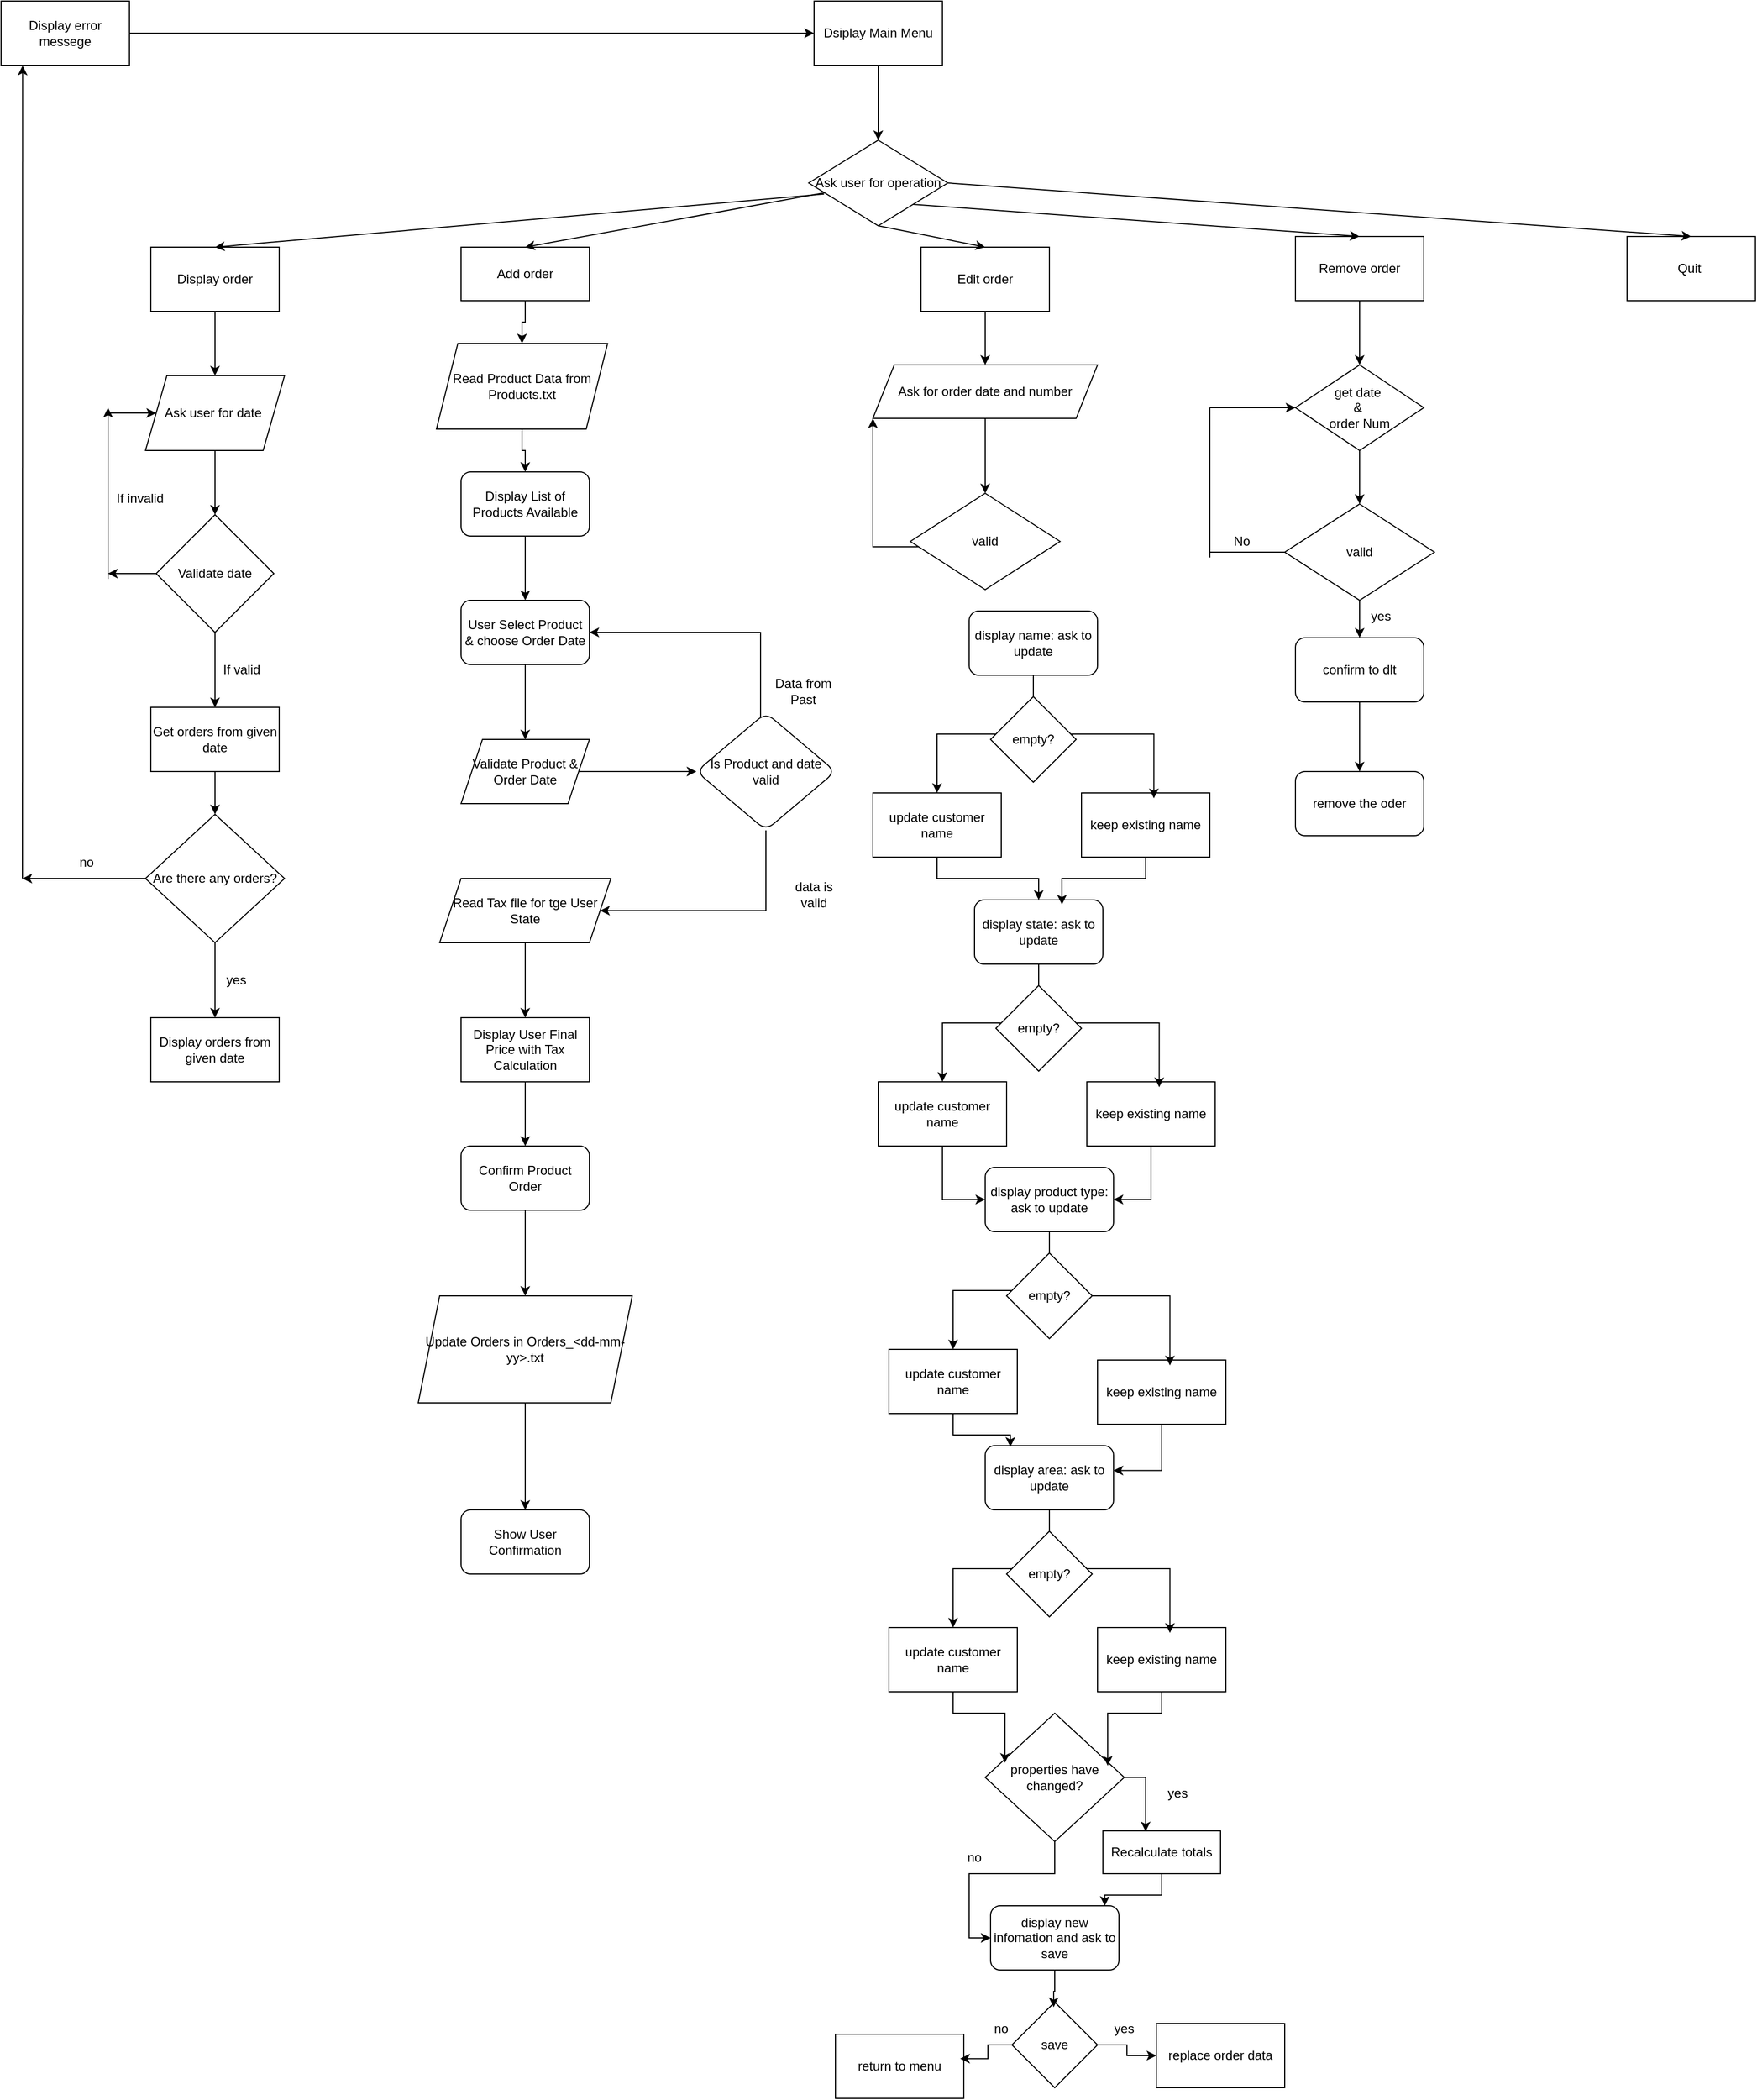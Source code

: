 <mxfile version="28.2.8">
  <diagram id="C5RBs43oDa-KdzZeNtuy" name="Page-1">
    <mxGraphModel dx="1869" dy="572" grid="1" gridSize="10" guides="1" tooltips="1" connect="1" arrows="1" fold="1" page="1" pageScale="1" pageWidth="827" pageHeight="1169" math="0" shadow="0">
      <root>
        <mxCell id="WIyWlLk6GJQsqaUBKTNV-0" />
        <mxCell id="WIyWlLk6GJQsqaUBKTNV-1" parent="WIyWlLk6GJQsqaUBKTNV-0" />
        <mxCell id="CYZuDN-kLoIxF7Ar0B1F-1" value="Display order" style="rounded=0;whiteSpace=wrap;html=1;" parent="WIyWlLk6GJQsqaUBKTNV-1" vertex="1">
          <mxGeometry x="-680" y="270" width="120" height="60" as="geometry" />
        </mxCell>
        <mxCell id="I2zsLf9uVO9FWtNclEBN-5" value="" style="edgeStyle=orthogonalEdgeStyle;rounded=0;orthogonalLoop=1;jettySize=auto;html=1;" parent="WIyWlLk6GJQsqaUBKTNV-1" source="CYZuDN-kLoIxF7Ar0B1F-3" target="I2zsLf9uVO9FWtNclEBN-4" edge="1">
          <mxGeometry relative="1" as="geometry" />
        </mxCell>
        <mxCell id="CYZuDN-kLoIxF7Ar0B1F-3" value="Add order" style="rounded=0;whiteSpace=wrap;html=1;" parent="WIyWlLk6GJQsqaUBKTNV-1" vertex="1">
          <mxGeometry x="-390" y="270" width="120" height="50" as="geometry" />
        </mxCell>
        <mxCell id="iSP8wMhFKayLy5F43xN8-8" style="edgeStyle=orthogonalEdgeStyle;rounded=0;orthogonalLoop=1;jettySize=auto;html=1;" parent="WIyWlLk6GJQsqaUBKTNV-1" source="CYZuDN-kLoIxF7Ar0B1F-4" target="iSP8wMhFKayLy5F43xN8-0" edge="1">
          <mxGeometry relative="1" as="geometry" />
        </mxCell>
        <mxCell id="CYZuDN-kLoIxF7Ar0B1F-4" value="Edit order" style="rounded=0;whiteSpace=wrap;html=1;" parent="WIyWlLk6GJQsqaUBKTNV-1" vertex="1">
          <mxGeometry x="40" y="270" width="120" height="60" as="geometry" />
        </mxCell>
        <mxCell id="CYZuDN-kLoIxF7Ar0B1F-5" value="Remove order" style="rounded=0;whiteSpace=wrap;html=1;" parent="WIyWlLk6GJQsqaUBKTNV-1" vertex="1">
          <mxGeometry x="390" y="260" width="120" height="60" as="geometry" />
        </mxCell>
        <mxCell id="CYZuDN-kLoIxF7Ar0B1F-6" value="Quit&amp;nbsp;" style="rounded=0;whiteSpace=wrap;html=1;" parent="WIyWlLk6GJQsqaUBKTNV-1" vertex="1">
          <mxGeometry x="700" y="260" width="120" height="60" as="geometry" />
        </mxCell>
        <mxCell id="CYZuDN-kLoIxF7Ar0B1F-9" value="Dsiplay Main Menu" style="rounded=0;whiteSpace=wrap;html=1;" parent="WIyWlLk6GJQsqaUBKTNV-1" vertex="1">
          <mxGeometry x="-60" y="40" width="120" height="60" as="geometry" />
        </mxCell>
        <mxCell id="CYZuDN-kLoIxF7Ar0B1F-11" value="" style="endArrow=classic;html=1;rounded=0;exitX=0.5;exitY=1;exitDx=0;exitDy=0;entryX=0.5;entryY=0;entryDx=0;entryDy=0;" parent="WIyWlLk6GJQsqaUBKTNV-1" source="CYZuDN-kLoIxF7Ar0B1F-9" target="CYZuDN-kLoIxF7Ar0B1F-2" edge="1">
          <mxGeometry width="50" height="50" relative="1" as="geometry">
            <mxPoint x="380" y="210" as="sourcePoint" />
            <mxPoint x="530" y="140" as="targetPoint" />
          </mxGeometry>
        </mxCell>
        <mxCell id="CYZuDN-kLoIxF7Ar0B1F-12" value="" style="endArrow=classic;html=1;rounded=0;entryX=0.5;entryY=0;entryDx=0;entryDy=0;exitX=0.11;exitY=0.629;exitDx=0;exitDy=0;exitPerimeter=0;" parent="WIyWlLk6GJQsqaUBKTNV-1" source="CYZuDN-kLoIxF7Ar0B1F-2" target="CYZuDN-kLoIxF7Ar0B1F-1" edge="1">
          <mxGeometry width="50" height="50" relative="1" as="geometry">
            <mxPoint x="330" y="180" as="sourcePoint" />
            <mxPoint x="430" y="160" as="targetPoint" />
          </mxGeometry>
        </mxCell>
        <mxCell id="CYZuDN-kLoIxF7Ar0B1F-13" value="" style="endArrow=classic;html=1;rounded=0;entryX=0.5;entryY=0;entryDx=0;entryDy=0;" parent="WIyWlLk6GJQsqaUBKTNV-1" source="CYZuDN-kLoIxF7Ar0B1F-2" target="CYZuDN-kLoIxF7Ar0B1F-3" edge="1">
          <mxGeometry width="50" height="50" relative="1" as="geometry">
            <mxPoint x="280" y="240" as="sourcePoint" />
            <mxPoint x="430" y="160" as="targetPoint" />
          </mxGeometry>
        </mxCell>
        <mxCell id="CYZuDN-kLoIxF7Ar0B1F-14" value="" style="endArrow=classic;html=1;rounded=0;entryX=0.5;entryY=0;entryDx=0;entryDy=0;exitX=0.5;exitY=1;exitDx=0;exitDy=0;" parent="WIyWlLk6GJQsqaUBKTNV-1" source="CYZuDN-kLoIxF7Ar0B1F-2" target="CYZuDN-kLoIxF7Ar0B1F-4" edge="1">
          <mxGeometry width="50" height="50" relative="1" as="geometry">
            <mxPoint x="380" y="210" as="sourcePoint" />
            <mxPoint x="430" y="160" as="targetPoint" />
          </mxGeometry>
        </mxCell>
        <mxCell id="CYZuDN-kLoIxF7Ar0B1F-15" value="" style="endArrow=classic;html=1;rounded=0;entryX=0.5;entryY=0;entryDx=0;entryDy=0;exitX=1;exitY=1;exitDx=0;exitDy=0;" parent="WIyWlLk6GJQsqaUBKTNV-1" source="CYZuDN-kLoIxF7Ar0B1F-2" target="CYZuDN-kLoIxF7Ar0B1F-5" edge="1">
          <mxGeometry width="50" height="50" relative="1" as="geometry">
            <mxPoint x="390" y="200" as="sourcePoint" />
            <mxPoint x="430" y="160" as="targetPoint" />
          </mxGeometry>
        </mxCell>
        <mxCell id="CYZuDN-kLoIxF7Ar0B1F-16" value="" style="endArrow=classic;html=1;rounded=0;entryX=0.5;entryY=0;entryDx=0;entryDy=0;exitX=1;exitY=0.5;exitDx=0;exitDy=0;" parent="WIyWlLk6GJQsqaUBKTNV-1" source="CYZuDN-kLoIxF7Ar0B1F-2" target="CYZuDN-kLoIxF7Ar0B1F-6" edge="1">
          <mxGeometry width="50" height="50" relative="1" as="geometry">
            <mxPoint x="380" y="210" as="sourcePoint" />
            <mxPoint x="430" y="160" as="targetPoint" />
          </mxGeometry>
        </mxCell>
        <mxCell id="CYZuDN-kLoIxF7Ar0B1F-17" value="Ask user for date&amp;nbsp;" style="shape=parallelogram;perimeter=parallelogramPerimeter;whiteSpace=wrap;html=1;fixedSize=1;" parent="WIyWlLk6GJQsqaUBKTNV-1" vertex="1">
          <mxGeometry x="-685" y="390" width="130" height="70" as="geometry" />
        </mxCell>
        <mxCell id="CYZuDN-kLoIxF7Ar0B1F-19" value="Validate date" style="rhombus;whiteSpace=wrap;html=1;" parent="WIyWlLk6GJQsqaUBKTNV-1" vertex="1">
          <mxGeometry x="-675" y="520" width="110" height="110" as="geometry" />
        </mxCell>
        <mxCell id="CYZuDN-kLoIxF7Ar0B1F-20" value="" style="endArrow=classic;html=1;rounded=0;exitX=0.5;exitY=1;exitDx=0;exitDy=0;entryX=0.5;entryY=0;entryDx=0;entryDy=0;" parent="WIyWlLk6GJQsqaUBKTNV-1" source="CYZuDN-kLoIxF7Ar0B1F-1" target="CYZuDN-kLoIxF7Ar0B1F-17" edge="1">
          <mxGeometry width="50" height="50" relative="1" as="geometry">
            <mxPoint x="370" y="410" as="sourcePoint" />
            <mxPoint x="420" y="360" as="targetPoint" />
          </mxGeometry>
        </mxCell>
        <mxCell id="CYZuDN-kLoIxF7Ar0B1F-21" value="" style="endArrow=classic;html=1;rounded=0;exitX=0.5;exitY=1;exitDx=0;exitDy=0;entryX=0.5;entryY=0;entryDx=0;entryDy=0;" parent="WIyWlLk6GJQsqaUBKTNV-1" source="CYZuDN-kLoIxF7Ar0B1F-17" target="CYZuDN-kLoIxF7Ar0B1F-19" edge="1">
          <mxGeometry width="50" height="50" relative="1" as="geometry">
            <mxPoint x="370" y="410" as="sourcePoint" />
            <mxPoint x="420" y="360" as="targetPoint" />
          </mxGeometry>
        </mxCell>
        <mxCell id="CYZuDN-kLoIxF7Ar0B1F-22" value="" style="endArrow=classic;html=1;rounded=0;exitX=0;exitY=0.5;exitDx=0;exitDy=0;" parent="WIyWlLk6GJQsqaUBKTNV-1" source="CYZuDN-kLoIxF7Ar0B1F-19" edge="1">
          <mxGeometry width="50" height="50" relative="1" as="geometry">
            <mxPoint x="370" y="610" as="sourcePoint" />
            <mxPoint x="-720" y="575" as="targetPoint" />
          </mxGeometry>
        </mxCell>
        <mxCell id="CYZuDN-kLoIxF7Ar0B1F-23" value="" style="endArrow=classic;html=1;rounded=0;" parent="WIyWlLk6GJQsqaUBKTNV-1" edge="1">
          <mxGeometry width="50" height="50" relative="1" as="geometry">
            <mxPoint x="-720" y="580" as="sourcePoint" />
            <mxPoint x="-720" y="420" as="targetPoint" />
          </mxGeometry>
        </mxCell>
        <mxCell id="CYZuDN-kLoIxF7Ar0B1F-24" value="" style="endArrow=classic;html=1;rounded=0;entryX=0;entryY=0.5;entryDx=0;entryDy=0;" parent="WIyWlLk6GJQsqaUBKTNV-1" target="CYZuDN-kLoIxF7Ar0B1F-17" edge="1">
          <mxGeometry width="50" height="50" relative="1" as="geometry">
            <mxPoint x="-720" y="425" as="sourcePoint" />
            <mxPoint x="420" y="560" as="targetPoint" />
          </mxGeometry>
        </mxCell>
        <mxCell id="CYZuDN-kLoIxF7Ar0B1F-25" value="If invalid" style="text;html=1;align=center;verticalAlign=middle;whiteSpace=wrap;rounded=0;" parent="WIyWlLk6GJQsqaUBKTNV-1" vertex="1">
          <mxGeometry x="-720" y="490" width="60" height="30" as="geometry" />
        </mxCell>
        <mxCell id="CYZuDN-kLoIxF7Ar0B1F-27" value="Get orders from given date" style="rounded=0;whiteSpace=wrap;html=1;" parent="WIyWlLk6GJQsqaUBKTNV-1" vertex="1">
          <mxGeometry x="-680" y="700" width="120" height="60" as="geometry" />
        </mxCell>
        <mxCell id="CYZuDN-kLoIxF7Ar0B1F-28" value="Are there any orders?" style="rhombus;whiteSpace=wrap;html=1;" parent="WIyWlLk6GJQsqaUBKTNV-1" vertex="1">
          <mxGeometry x="-685" y="800" width="130" height="120" as="geometry" />
        </mxCell>
        <mxCell id="CYZuDN-kLoIxF7Ar0B1F-29" value="Display orders from given date" style="rounded=0;whiteSpace=wrap;html=1;" parent="WIyWlLk6GJQsqaUBKTNV-1" vertex="1">
          <mxGeometry x="-680" y="990" width="120" height="60" as="geometry" />
        </mxCell>
        <mxCell id="CYZuDN-kLoIxF7Ar0B1F-30" value="" style="endArrow=classic;html=1;rounded=0;exitX=0.5;exitY=1;exitDx=0;exitDy=0;entryX=0.5;entryY=0;entryDx=0;entryDy=0;" parent="WIyWlLk6GJQsqaUBKTNV-1" source="CYZuDN-kLoIxF7Ar0B1F-19" target="CYZuDN-kLoIxF7Ar0B1F-27" edge="1">
          <mxGeometry width="50" height="50" relative="1" as="geometry">
            <mxPoint x="370" y="710" as="sourcePoint" />
            <mxPoint x="420" y="660" as="targetPoint" />
          </mxGeometry>
        </mxCell>
        <mxCell id="CYZuDN-kLoIxF7Ar0B1F-31" value="" style="endArrow=classic;html=1;rounded=0;exitX=0.5;exitY=1;exitDx=0;exitDy=0;entryX=0.5;entryY=0;entryDx=0;entryDy=0;" parent="WIyWlLk6GJQsqaUBKTNV-1" source="CYZuDN-kLoIxF7Ar0B1F-27" target="CYZuDN-kLoIxF7Ar0B1F-28" edge="1">
          <mxGeometry width="50" height="50" relative="1" as="geometry">
            <mxPoint x="370" y="710" as="sourcePoint" />
            <mxPoint x="420" y="660" as="targetPoint" />
          </mxGeometry>
        </mxCell>
        <mxCell id="CYZuDN-kLoIxF7Ar0B1F-32" value="" style="endArrow=classic;html=1;rounded=0;exitX=0.5;exitY=1;exitDx=0;exitDy=0;entryX=0.5;entryY=0;entryDx=0;entryDy=0;" parent="WIyWlLk6GJQsqaUBKTNV-1" source="CYZuDN-kLoIxF7Ar0B1F-28" target="CYZuDN-kLoIxF7Ar0B1F-29" edge="1">
          <mxGeometry width="50" height="50" relative="1" as="geometry">
            <mxPoint x="370" y="910" as="sourcePoint" />
            <mxPoint x="420" y="860" as="targetPoint" />
          </mxGeometry>
        </mxCell>
        <mxCell id="CYZuDN-kLoIxF7Ar0B1F-33" value="If valid" style="text;html=1;align=center;verticalAlign=middle;whiteSpace=wrap;rounded=0;" parent="WIyWlLk6GJQsqaUBKTNV-1" vertex="1">
          <mxGeometry x="-625" y="650" width="60" height="30" as="geometry" />
        </mxCell>
        <mxCell id="CYZuDN-kLoIxF7Ar0B1F-34" value="" style="endArrow=classic;html=1;rounded=0;exitX=0;exitY=0.5;exitDx=0;exitDy=0;" parent="WIyWlLk6GJQsqaUBKTNV-1" source="CYZuDN-kLoIxF7Ar0B1F-28" edge="1">
          <mxGeometry width="50" height="50" relative="1" as="geometry">
            <mxPoint x="370" y="810" as="sourcePoint" />
            <mxPoint x="-800" y="860" as="targetPoint" />
          </mxGeometry>
        </mxCell>
        <mxCell id="CYZuDN-kLoIxF7Ar0B1F-36" value="" style="endArrow=classic;html=1;rounded=0;entryX=0;entryY=0.5;entryDx=0;entryDy=0;exitX=1;exitY=0.5;exitDx=0;exitDy=0;" parent="WIyWlLk6GJQsqaUBKTNV-1" source="CYZuDN-kLoIxF7Ar0B1F-39" target="CYZuDN-kLoIxF7Ar0B1F-9" edge="1">
          <mxGeometry width="50" height="50" relative="1" as="geometry">
            <mxPoint x="120" y="60" as="sourcePoint" />
            <mxPoint x="420" y="210" as="targetPoint" />
          </mxGeometry>
        </mxCell>
        <mxCell id="CYZuDN-kLoIxF7Ar0B1F-37" value="yes" style="text;html=1;align=center;verticalAlign=middle;whiteSpace=wrap;rounded=0;" parent="WIyWlLk6GJQsqaUBKTNV-1" vertex="1">
          <mxGeometry x="-630" y="940" width="60" height="30" as="geometry" />
        </mxCell>
        <mxCell id="CYZuDN-kLoIxF7Ar0B1F-38" value="no" style="text;html=1;align=center;verticalAlign=middle;whiteSpace=wrap;rounded=0;" parent="WIyWlLk6GJQsqaUBKTNV-1" vertex="1">
          <mxGeometry x="-770" y="830" width="60" height="30" as="geometry" />
        </mxCell>
        <mxCell id="CYZuDN-kLoIxF7Ar0B1F-39" value="Display error messege" style="rounded=0;whiteSpace=wrap;html=1;" parent="WIyWlLk6GJQsqaUBKTNV-1" vertex="1">
          <mxGeometry x="-820" y="40" width="120" height="60" as="geometry" />
        </mxCell>
        <mxCell id="CYZuDN-kLoIxF7Ar0B1F-41" value="" style="endArrow=classic;html=1;rounded=0;entryX=0.168;entryY=1.005;entryDx=0;entryDy=0;entryPerimeter=0;" parent="WIyWlLk6GJQsqaUBKTNV-1" target="CYZuDN-kLoIxF7Ar0B1F-39" edge="1">
          <mxGeometry width="50" height="50" relative="1" as="geometry">
            <mxPoint x="-800" y="860" as="sourcePoint" />
            <mxPoint x="10" y="130" as="targetPoint" />
          </mxGeometry>
        </mxCell>
        <mxCell id="CYZuDN-kLoIxF7Ar0B1F-2" value="Ask user for operation" style="rhombus;whiteSpace=wrap;html=1;" parent="WIyWlLk6GJQsqaUBKTNV-1" vertex="1">
          <mxGeometry x="-65" y="170" width="130" height="80" as="geometry" />
        </mxCell>
        <mxCell id="15Mz8JeblNYs6hZpZR7e-14" value="" style="edgeStyle=orthogonalEdgeStyle;rounded=0;orthogonalLoop=1;jettySize=auto;html=1;exitX=0.5;exitY=1;exitDx=0;exitDy=0;" parent="WIyWlLk6GJQsqaUBKTNV-1" source="CYZuDN-kLoIxF7Ar0B1F-5" target="15Mz8JeblNYs6hZpZR7e-16" edge="1">
          <mxGeometry relative="1" as="geometry">
            <mxPoint x="570" y="360" as="sourcePoint" />
          </mxGeometry>
        </mxCell>
        <mxCell id="15Mz8JeblNYs6hZpZR7e-15" style="edgeStyle=orthogonalEdgeStyle;rounded=0;orthogonalLoop=1;jettySize=auto;html=1;entryX=0.5;entryY=0;entryDx=0;entryDy=0;" parent="WIyWlLk6GJQsqaUBKTNV-1" source="15Mz8JeblNYs6hZpZR7e-16" target="15Mz8JeblNYs6hZpZR7e-21" edge="1">
          <mxGeometry relative="1" as="geometry" />
        </mxCell>
        <mxCell id="15Mz8JeblNYs6hZpZR7e-16" value="get date&amp;nbsp;&lt;div&gt;&amp;amp;&amp;nbsp;&lt;/div&gt;&lt;div&gt;order Num&lt;/div&gt;" style="rhombus;whiteSpace=wrap;html=1;" parent="WIyWlLk6GJQsqaUBKTNV-1" vertex="1">
          <mxGeometry x="390" y="380" width="120" height="80" as="geometry" />
        </mxCell>
        <mxCell id="15Mz8JeblNYs6hZpZR7e-17" value="" style="edgeStyle=orthogonalEdgeStyle;rounded=0;orthogonalLoop=1;jettySize=auto;html=1;" parent="WIyWlLk6GJQsqaUBKTNV-1" source="15Mz8JeblNYs6hZpZR7e-18" target="15Mz8JeblNYs6hZpZR7e-19" edge="1">
          <mxGeometry relative="1" as="geometry" />
        </mxCell>
        <mxCell id="15Mz8JeblNYs6hZpZR7e-18" value="confirm to dlt" style="rounded=1;whiteSpace=wrap;html=1;" parent="WIyWlLk6GJQsqaUBKTNV-1" vertex="1">
          <mxGeometry x="390" y="635" width="120" height="60" as="geometry" />
        </mxCell>
        <mxCell id="15Mz8JeblNYs6hZpZR7e-19" value="remove the oder" style="rounded=1;whiteSpace=wrap;html=1;" parent="WIyWlLk6GJQsqaUBKTNV-1" vertex="1">
          <mxGeometry x="390" y="760" width="120" height="60" as="geometry" />
        </mxCell>
        <mxCell id="15Mz8JeblNYs6hZpZR7e-20" style="edgeStyle=orthogonalEdgeStyle;rounded=0;orthogonalLoop=1;jettySize=auto;html=1;exitX=0.5;exitY=1;exitDx=0;exitDy=0;entryX=0.5;entryY=0;entryDx=0;entryDy=0;" parent="WIyWlLk6GJQsqaUBKTNV-1" source="15Mz8JeblNYs6hZpZR7e-21" target="15Mz8JeblNYs6hZpZR7e-18" edge="1">
          <mxGeometry relative="1" as="geometry" />
        </mxCell>
        <mxCell id="15Mz8JeblNYs6hZpZR7e-21" value="valid" style="rhombus;whiteSpace=wrap;html=1;" parent="WIyWlLk6GJQsqaUBKTNV-1" vertex="1">
          <mxGeometry x="380" y="510" width="140" height="90" as="geometry" />
        </mxCell>
        <mxCell id="15Mz8JeblNYs6hZpZR7e-23" value="" style="endArrow=none;html=1;rounded=0;" parent="WIyWlLk6GJQsqaUBKTNV-1" edge="1">
          <mxGeometry width="50" height="50" relative="1" as="geometry">
            <mxPoint x="310" y="560" as="sourcePoint" />
            <mxPoint x="310" y="420" as="targetPoint" />
          </mxGeometry>
        </mxCell>
        <mxCell id="15Mz8JeblNYs6hZpZR7e-25" value="yes" style="text;html=1;whiteSpace=wrap;strokeColor=none;fillColor=none;align=center;verticalAlign=middle;rounded=0;" parent="WIyWlLk6GJQsqaUBKTNV-1" vertex="1">
          <mxGeometry x="440" y="600" width="60" height="30" as="geometry" />
        </mxCell>
        <mxCell id="15Mz8JeblNYs6hZpZR7e-29" value="" style="endArrow=none;html=1;rounded=0;entryX=0;entryY=0.5;entryDx=0;entryDy=0;" parent="WIyWlLk6GJQsqaUBKTNV-1" target="15Mz8JeblNYs6hZpZR7e-21" edge="1">
          <mxGeometry width="50" height="50" relative="1" as="geometry">
            <mxPoint x="310" y="555" as="sourcePoint" />
            <mxPoint x="390" y="560" as="targetPoint" />
          </mxGeometry>
        </mxCell>
        <mxCell id="15Mz8JeblNYs6hZpZR7e-30" value="" style="endArrow=classic;html=1;rounded=0;entryX=0;entryY=0.5;entryDx=0;entryDy=0;" parent="WIyWlLk6GJQsqaUBKTNV-1" target="15Mz8JeblNYs6hZpZR7e-16" edge="1">
          <mxGeometry width="50" height="50" relative="1" as="geometry">
            <mxPoint x="310" y="420" as="sourcePoint" />
            <mxPoint x="390" y="560" as="targetPoint" />
          </mxGeometry>
        </mxCell>
        <mxCell id="15Mz8JeblNYs6hZpZR7e-31" value="No" style="text;html=1;whiteSpace=wrap;strokeColor=none;fillColor=none;align=center;verticalAlign=middle;rounded=0;" parent="WIyWlLk6GJQsqaUBKTNV-1" vertex="1">
          <mxGeometry x="310" y="530" width="60" height="30" as="geometry" />
        </mxCell>
        <mxCell id="I2zsLf9uVO9FWtNclEBN-3" value="" style="edgeStyle=orthogonalEdgeStyle;rounded=0;orthogonalLoop=1;jettySize=auto;html=1;" parent="WIyWlLk6GJQsqaUBKTNV-1" source="I2zsLf9uVO9FWtNclEBN-0" target="I2zsLf9uVO9FWtNclEBN-2" edge="1">
          <mxGeometry relative="1" as="geometry" />
        </mxCell>
        <mxCell id="I2zsLf9uVO9FWtNclEBN-0" value="Display List of Products Available" style="rounded=1;whiteSpace=wrap;html=1;" parent="WIyWlLk6GJQsqaUBKTNV-1" vertex="1">
          <mxGeometry x="-390" y="480" width="120" height="60" as="geometry" />
        </mxCell>
        <mxCell id="I2zsLf9uVO9FWtNclEBN-8" value="" style="edgeStyle=orthogonalEdgeStyle;rounded=0;orthogonalLoop=1;jettySize=auto;html=1;" parent="WIyWlLk6GJQsqaUBKTNV-1" source="I2zsLf9uVO9FWtNclEBN-2" target="I2zsLf9uVO9FWtNclEBN-7" edge="1">
          <mxGeometry relative="1" as="geometry" />
        </mxCell>
        <mxCell id="I2zsLf9uVO9FWtNclEBN-2" value="User Select Product &amp;amp; choose Order Date" style="rounded=1;whiteSpace=wrap;html=1;" parent="WIyWlLk6GJQsqaUBKTNV-1" vertex="1">
          <mxGeometry x="-390" y="600" width="120" height="60" as="geometry" />
        </mxCell>
        <mxCell id="I2zsLf9uVO9FWtNclEBN-6" value="" style="edgeStyle=orthogonalEdgeStyle;rounded=0;orthogonalLoop=1;jettySize=auto;html=1;" parent="WIyWlLk6GJQsqaUBKTNV-1" source="I2zsLf9uVO9FWtNclEBN-4" target="I2zsLf9uVO9FWtNclEBN-0" edge="1">
          <mxGeometry relative="1" as="geometry" />
        </mxCell>
        <mxCell id="I2zsLf9uVO9FWtNclEBN-4" value="Read Product Data from Products.txt" style="shape=parallelogram;perimeter=parallelogramPerimeter;whiteSpace=wrap;html=1;fixedSize=1;" parent="WIyWlLk6GJQsqaUBKTNV-1" vertex="1">
          <mxGeometry x="-413" y="360" width="160" height="80" as="geometry" />
        </mxCell>
        <mxCell id="I2zsLf9uVO9FWtNclEBN-24" value="" style="edgeStyle=orthogonalEdgeStyle;rounded=0;orthogonalLoop=1;jettySize=auto;html=1;" parent="WIyWlLk6GJQsqaUBKTNV-1" source="I2zsLf9uVO9FWtNclEBN-7" target="I2zsLf9uVO9FWtNclEBN-22" edge="1">
          <mxGeometry relative="1" as="geometry" />
        </mxCell>
        <mxCell id="I2zsLf9uVO9FWtNclEBN-7" value="Validate Product &amp;amp; Order Date" style="shape=parallelogram;perimeter=parallelogramPerimeter;whiteSpace=wrap;html=1;fixedSize=1;" parent="WIyWlLk6GJQsqaUBKTNV-1" vertex="1">
          <mxGeometry x="-390" y="730" width="120" height="60" as="geometry" />
        </mxCell>
        <mxCell id="I2zsLf9uVO9FWtNclEBN-12" value="" style="edgeStyle=orthogonalEdgeStyle;rounded=0;orthogonalLoop=1;jettySize=auto;html=1;" parent="WIyWlLk6GJQsqaUBKTNV-1" source="I2zsLf9uVO9FWtNclEBN-9" target="I2zsLf9uVO9FWtNclEBN-11" edge="1">
          <mxGeometry relative="1" as="geometry" />
        </mxCell>
        <mxCell id="I2zsLf9uVO9FWtNclEBN-9" value="Read Tax file for tge User State" style="shape=parallelogram;perimeter=parallelogramPerimeter;whiteSpace=wrap;html=1;fixedSize=1;" parent="WIyWlLk6GJQsqaUBKTNV-1" vertex="1">
          <mxGeometry x="-410" y="860" width="160" height="60" as="geometry" />
        </mxCell>
        <mxCell id="I2zsLf9uVO9FWtNclEBN-14" style="edgeStyle=orthogonalEdgeStyle;rounded=0;orthogonalLoop=1;jettySize=auto;html=1;exitX=0.5;exitY=1;exitDx=0;exitDy=0;" parent="WIyWlLk6GJQsqaUBKTNV-1" source="I2zsLf9uVO9FWtNclEBN-11" target="I2zsLf9uVO9FWtNclEBN-13" edge="1">
          <mxGeometry relative="1" as="geometry" />
        </mxCell>
        <mxCell id="I2zsLf9uVO9FWtNclEBN-11" value="Display User Final Price with Tax Calculation" style="rounded=0;whiteSpace=wrap;html=1;" parent="WIyWlLk6GJQsqaUBKTNV-1" vertex="1">
          <mxGeometry x="-390" y="990" width="120" height="60" as="geometry" />
        </mxCell>
        <mxCell id="I2zsLf9uVO9FWtNclEBN-16" value="" style="edgeStyle=orthogonalEdgeStyle;rounded=0;orthogonalLoop=1;jettySize=auto;html=1;" parent="WIyWlLk6GJQsqaUBKTNV-1" source="I2zsLf9uVO9FWtNclEBN-13" target="I2zsLf9uVO9FWtNclEBN-15" edge="1">
          <mxGeometry relative="1" as="geometry" />
        </mxCell>
        <mxCell id="I2zsLf9uVO9FWtNclEBN-13" value="Confirm Product Order" style="rounded=1;whiteSpace=wrap;html=1;" parent="WIyWlLk6GJQsqaUBKTNV-1" vertex="1">
          <mxGeometry x="-390" y="1110" width="120" height="60" as="geometry" />
        </mxCell>
        <mxCell id="I2zsLf9uVO9FWtNclEBN-20" value="" style="edgeStyle=orthogonalEdgeStyle;rounded=0;orthogonalLoop=1;jettySize=auto;html=1;" parent="WIyWlLk6GJQsqaUBKTNV-1" source="I2zsLf9uVO9FWtNclEBN-15" target="I2zsLf9uVO9FWtNclEBN-19" edge="1">
          <mxGeometry relative="1" as="geometry" />
        </mxCell>
        <mxCell id="I2zsLf9uVO9FWtNclEBN-15" value="Update Orders in Orders_&amp;lt;dd-mm-yy&amp;gt;.txt" style="shape=parallelogram;perimeter=parallelogramPerimeter;whiteSpace=wrap;html=1;fixedSize=1;" parent="WIyWlLk6GJQsqaUBKTNV-1" vertex="1">
          <mxGeometry x="-430" y="1250" width="200" height="100" as="geometry" />
        </mxCell>
        <mxCell id="I2zsLf9uVO9FWtNclEBN-19" value="Show User Confirmation" style="rounded=1;whiteSpace=wrap;html=1;" parent="WIyWlLk6GJQsqaUBKTNV-1" vertex="1">
          <mxGeometry x="-390" y="1450" width="120" height="60" as="geometry" />
        </mxCell>
        <mxCell id="I2zsLf9uVO9FWtNclEBN-25" style="edgeStyle=orthogonalEdgeStyle;rounded=0;orthogonalLoop=1;jettySize=auto;html=1;entryX=1;entryY=0.5;entryDx=0;entryDy=0;" parent="WIyWlLk6GJQsqaUBKTNV-1" source="I2zsLf9uVO9FWtNclEBN-22" target="I2zsLf9uVO9FWtNclEBN-9" edge="1">
          <mxGeometry relative="1" as="geometry">
            <Array as="points">
              <mxPoint x="-105" y="890" />
            </Array>
          </mxGeometry>
        </mxCell>
        <mxCell id="I2zsLf9uVO9FWtNclEBN-26" style="edgeStyle=orthogonalEdgeStyle;rounded=0;orthogonalLoop=1;jettySize=auto;html=1;entryX=1;entryY=0.5;entryDx=0;entryDy=0;" parent="WIyWlLk6GJQsqaUBKTNV-1" source="I2zsLf9uVO9FWtNclEBN-22" target="I2zsLf9uVO9FWtNclEBN-2" edge="1">
          <mxGeometry relative="1" as="geometry">
            <Array as="points">
              <mxPoint x="-110" y="630" />
            </Array>
          </mxGeometry>
        </mxCell>
        <mxCell id="I2zsLf9uVO9FWtNclEBN-22" value="Is Product and date valid" style="rhombus;whiteSpace=wrap;html=1;rounded=1;" parent="WIyWlLk6GJQsqaUBKTNV-1" vertex="1">
          <mxGeometry x="-170" y="705" width="130" height="110" as="geometry" />
        </mxCell>
        <mxCell id="I2zsLf9uVO9FWtNclEBN-27" value="Data from Past" style="text;html=1;whiteSpace=wrap;strokeColor=none;fillColor=none;align=center;verticalAlign=middle;rounded=0;" parent="WIyWlLk6GJQsqaUBKTNV-1" vertex="1">
          <mxGeometry x="-100" y="670" width="60" height="30" as="geometry" />
        </mxCell>
        <mxCell id="I2zsLf9uVO9FWtNclEBN-28" value="data is valid" style="text;html=1;whiteSpace=wrap;strokeColor=none;fillColor=none;align=center;verticalAlign=middle;rounded=0;" parent="WIyWlLk6GJQsqaUBKTNV-1" vertex="1">
          <mxGeometry x="-90" y="860" width="60" height="30" as="geometry" />
        </mxCell>
        <mxCell id="iSP8wMhFKayLy5F43xN8-9" style="edgeStyle=orthogonalEdgeStyle;rounded=0;orthogonalLoop=1;jettySize=auto;html=1;entryX=0.5;entryY=0;entryDx=0;entryDy=0;" parent="WIyWlLk6GJQsqaUBKTNV-1" source="iSP8wMhFKayLy5F43xN8-0" target="iSP8wMhFKayLy5F43xN8-1" edge="1">
          <mxGeometry relative="1" as="geometry" />
        </mxCell>
        <mxCell id="iSP8wMhFKayLy5F43xN8-0" value="Ask for order date and number" style="shape=parallelogram;perimeter=parallelogramPerimeter;whiteSpace=wrap;html=1;fixedSize=1;" parent="WIyWlLk6GJQsqaUBKTNV-1" vertex="1">
          <mxGeometry x="-5" y="380" width="210" height="50" as="geometry" />
        </mxCell>
        <mxCell id="iSP8wMhFKayLy5F43xN8-12" style="edgeStyle=orthogonalEdgeStyle;rounded=0;orthogonalLoop=1;jettySize=auto;html=1;entryX=0;entryY=1;entryDx=0;entryDy=0;" parent="WIyWlLk6GJQsqaUBKTNV-1" source="iSP8wMhFKayLy5F43xN8-1" target="iSP8wMhFKayLy5F43xN8-0" edge="1">
          <mxGeometry relative="1" as="geometry">
            <mxPoint x="10" y="450" as="targetPoint" />
            <Array as="points">
              <mxPoint x="-5" y="550" />
            </Array>
          </mxGeometry>
        </mxCell>
        <mxCell id="iSP8wMhFKayLy5F43xN8-1" value="valid" style="rhombus;whiteSpace=wrap;html=1;" parent="WIyWlLk6GJQsqaUBKTNV-1" vertex="1">
          <mxGeometry x="30" y="500" width="140" height="90" as="geometry" />
        </mxCell>
        <mxCell id="iSP8wMhFKayLy5F43xN8-16" style="edgeStyle=orthogonalEdgeStyle;rounded=0;orthogonalLoop=1;jettySize=auto;html=1;entryX=0.5;entryY=0;entryDx=0;entryDy=0;" parent="WIyWlLk6GJQsqaUBKTNV-1" source="iSP8wMhFKayLy5F43xN8-13" target="iSP8wMhFKayLy5F43xN8-14" edge="1">
          <mxGeometry relative="1" as="geometry" />
        </mxCell>
        <mxCell id="iSP8wMhFKayLy5F43xN8-13" value="display name: ask to update" style="rounded=1;whiteSpace=wrap;html=1;" parent="WIyWlLk6GJQsqaUBKTNV-1" vertex="1">
          <mxGeometry x="85" y="610" width="120" height="60" as="geometry" />
        </mxCell>
        <mxCell id="iSP8wMhFKayLy5F43xN8-26" style="edgeStyle=orthogonalEdgeStyle;rounded=0;orthogonalLoop=1;jettySize=auto;html=1;" parent="WIyWlLk6GJQsqaUBKTNV-1" source="iSP8wMhFKayLy5F43xN8-14" target="iSP8wMhFKayLy5F43xN8-21" edge="1">
          <mxGeometry relative="1" as="geometry" />
        </mxCell>
        <mxCell id="iSP8wMhFKayLy5F43xN8-14" value="update customer name" style="rounded=0;whiteSpace=wrap;html=1;" parent="WIyWlLk6GJQsqaUBKTNV-1" vertex="1">
          <mxGeometry x="-5" y="780" width="120" height="60" as="geometry" />
        </mxCell>
        <mxCell id="iSP8wMhFKayLy5F43xN8-15" value="keep existing name" style="rounded=0;whiteSpace=wrap;html=1;" parent="WIyWlLk6GJQsqaUBKTNV-1" vertex="1">
          <mxGeometry x="190" y="780" width="120" height="60" as="geometry" />
        </mxCell>
        <mxCell id="iSP8wMhFKayLy5F43xN8-17" style="edgeStyle=orthogonalEdgeStyle;rounded=0;orthogonalLoop=1;jettySize=auto;html=1;entryX=0.564;entryY=0.083;entryDx=0;entryDy=0;entryPerimeter=0;" parent="WIyWlLk6GJQsqaUBKTNV-1" source="iSP8wMhFKayLy5F43xN8-13" target="iSP8wMhFKayLy5F43xN8-15" edge="1">
          <mxGeometry relative="1" as="geometry" />
        </mxCell>
        <mxCell id="iSP8wMhFKayLy5F43xN8-19" value="empty?" style="rhombus;whiteSpace=wrap;html=1;" parent="WIyWlLk6GJQsqaUBKTNV-1" vertex="1">
          <mxGeometry x="105" y="690" width="80" height="80" as="geometry" />
        </mxCell>
        <mxCell id="iSP8wMhFKayLy5F43xN8-20" style="edgeStyle=orthogonalEdgeStyle;rounded=0;orthogonalLoop=1;jettySize=auto;html=1;entryX=0.5;entryY=0;entryDx=0;entryDy=0;" parent="WIyWlLk6GJQsqaUBKTNV-1" source="iSP8wMhFKayLy5F43xN8-21" target="iSP8wMhFKayLy5F43xN8-22" edge="1">
          <mxGeometry relative="1" as="geometry" />
        </mxCell>
        <mxCell id="iSP8wMhFKayLy5F43xN8-21" value="display state: ask to update" style="rounded=1;whiteSpace=wrap;html=1;" parent="WIyWlLk6GJQsqaUBKTNV-1" vertex="1">
          <mxGeometry x="90" y="880" width="120" height="60" as="geometry" />
        </mxCell>
        <mxCell id="iSP8wMhFKayLy5F43xN8-34" style="edgeStyle=orthogonalEdgeStyle;rounded=0;orthogonalLoop=1;jettySize=auto;html=1;entryX=0;entryY=0.5;entryDx=0;entryDy=0;" parent="WIyWlLk6GJQsqaUBKTNV-1" source="iSP8wMhFKayLy5F43xN8-22" target="iSP8wMhFKayLy5F43xN8-29" edge="1">
          <mxGeometry relative="1" as="geometry" />
        </mxCell>
        <mxCell id="iSP8wMhFKayLy5F43xN8-22" value="update customer name" style="rounded=0;whiteSpace=wrap;html=1;" parent="WIyWlLk6GJQsqaUBKTNV-1" vertex="1">
          <mxGeometry y="1050" width="120" height="60" as="geometry" />
        </mxCell>
        <mxCell id="iSP8wMhFKayLy5F43xN8-36" style="edgeStyle=orthogonalEdgeStyle;rounded=0;orthogonalLoop=1;jettySize=auto;html=1;entryX=1;entryY=0.5;entryDx=0;entryDy=0;" parent="WIyWlLk6GJQsqaUBKTNV-1" source="iSP8wMhFKayLy5F43xN8-23" target="iSP8wMhFKayLy5F43xN8-29" edge="1">
          <mxGeometry relative="1" as="geometry" />
        </mxCell>
        <mxCell id="iSP8wMhFKayLy5F43xN8-23" value="keep existing name" style="rounded=0;whiteSpace=wrap;html=1;" parent="WIyWlLk6GJQsqaUBKTNV-1" vertex="1">
          <mxGeometry x="195" y="1050" width="120" height="60" as="geometry" />
        </mxCell>
        <mxCell id="iSP8wMhFKayLy5F43xN8-24" style="edgeStyle=orthogonalEdgeStyle;rounded=0;orthogonalLoop=1;jettySize=auto;html=1;entryX=0.564;entryY=0.083;entryDx=0;entryDy=0;entryPerimeter=0;" parent="WIyWlLk6GJQsqaUBKTNV-1" source="iSP8wMhFKayLy5F43xN8-21" target="iSP8wMhFKayLy5F43xN8-23" edge="1">
          <mxGeometry relative="1" as="geometry" />
        </mxCell>
        <mxCell id="iSP8wMhFKayLy5F43xN8-25" value="empty?" style="rhombus;whiteSpace=wrap;html=1;" parent="WIyWlLk6GJQsqaUBKTNV-1" vertex="1">
          <mxGeometry x="110" y="960" width="80" height="80" as="geometry" />
        </mxCell>
        <mxCell id="iSP8wMhFKayLy5F43xN8-27" style="edgeStyle=orthogonalEdgeStyle;rounded=0;orthogonalLoop=1;jettySize=auto;html=1;entryX=0.681;entryY=0.072;entryDx=0;entryDy=0;entryPerimeter=0;" parent="WIyWlLk6GJQsqaUBKTNV-1" source="iSP8wMhFKayLy5F43xN8-15" target="iSP8wMhFKayLy5F43xN8-21" edge="1">
          <mxGeometry relative="1" as="geometry" />
        </mxCell>
        <mxCell id="iSP8wMhFKayLy5F43xN8-28" style="edgeStyle=orthogonalEdgeStyle;rounded=0;orthogonalLoop=1;jettySize=auto;html=1;entryX=0.5;entryY=0;entryDx=0;entryDy=0;" parent="WIyWlLk6GJQsqaUBKTNV-1" source="iSP8wMhFKayLy5F43xN8-29" target="iSP8wMhFKayLy5F43xN8-30" edge="1">
          <mxGeometry relative="1" as="geometry" />
        </mxCell>
        <mxCell id="iSP8wMhFKayLy5F43xN8-29" value="display product type: ask to update" style="rounded=1;whiteSpace=wrap;html=1;" parent="WIyWlLk6GJQsqaUBKTNV-1" vertex="1">
          <mxGeometry x="100" y="1130" width="120" height="60" as="geometry" />
        </mxCell>
        <mxCell id="iSP8wMhFKayLy5F43xN8-30" value="update customer name" style="rounded=0;whiteSpace=wrap;html=1;" parent="WIyWlLk6GJQsqaUBKTNV-1" vertex="1">
          <mxGeometry x="10" y="1300" width="120" height="60" as="geometry" />
        </mxCell>
        <mxCell id="iSP8wMhFKayLy5F43xN8-31" value="keep existing name" style="rounded=0;whiteSpace=wrap;html=1;" parent="WIyWlLk6GJQsqaUBKTNV-1" vertex="1">
          <mxGeometry x="205" y="1310" width="120" height="60" as="geometry" />
        </mxCell>
        <mxCell id="iSP8wMhFKayLy5F43xN8-32" style="edgeStyle=orthogonalEdgeStyle;rounded=0;orthogonalLoop=1;jettySize=auto;html=1;entryX=0.564;entryY=0.083;entryDx=0;entryDy=0;entryPerimeter=0;" parent="WIyWlLk6GJQsqaUBKTNV-1" source="iSP8wMhFKayLy5F43xN8-29" target="iSP8wMhFKayLy5F43xN8-31" edge="1">
          <mxGeometry relative="1" as="geometry" />
        </mxCell>
        <mxCell id="iSP8wMhFKayLy5F43xN8-33" value="empty?" style="rhombus;whiteSpace=wrap;html=1;" parent="WIyWlLk6GJQsqaUBKTNV-1" vertex="1">
          <mxGeometry x="120" y="1210" width="80" height="80" as="geometry" />
        </mxCell>
        <mxCell id="iSP8wMhFKayLy5F43xN8-37" style="edgeStyle=orthogonalEdgeStyle;rounded=0;orthogonalLoop=1;jettySize=auto;html=1;entryX=0.5;entryY=0;entryDx=0;entryDy=0;" parent="WIyWlLk6GJQsqaUBKTNV-1" source="iSP8wMhFKayLy5F43xN8-38" target="iSP8wMhFKayLy5F43xN8-39" edge="1">
          <mxGeometry relative="1" as="geometry" />
        </mxCell>
        <mxCell id="iSP8wMhFKayLy5F43xN8-38" value="display area: ask to update" style="rounded=1;whiteSpace=wrap;html=1;" parent="WIyWlLk6GJQsqaUBKTNV-1" vertex="1">
          <mxGeometry x="100" y="1390" width="120" height="60" as="geometry" />
        </mxCell>
        <mxCell id="iSP8wMhFKayLy5F43xN8-39" value="update customer name" style="rounded=0;whiteSpace=wrap;html=1;" parent="WIyWlLk6GJQsqaUBKTNV-1" vertex="1">
          <mxGeometry x="10" y="1560" width="120" height="60" as="geometry" />
        </mxCell>
        <mxCell id="iSP8wMhFKayLy5F43xN8-40" value="keep existing name" style="rounded=0;whiteSpace=wrap;html=1;" parent="WIyWlLk6GJQsqaUBKTNV-1" vertex="1">
          <mxGeometry x="205" y="1560" width="120" height="60" as="geometry" />
        </mxCell>
        <mxCell id="iSP8wMhFKayLy5F43xN8-41" style="edgeStyle=orthogonalEdgeStyle;rounded=0;orthogonalLoop=1;jettySize=auto;html=1;entryX=0.564;entryY=0.083;entryDx=0;entryDy=0;entryPerimeter=0;" parent="WIyWlLk6GJQsqaUBKTNV-1" source="iSP8wMhFKayLy5F43xN8-38" target="iSP8wMhFKayLy5F43xN8-40" edge="1">
          <mxGeometry relative="1" as="geometry" />
        </mxCell>
        <mxCell id="iSP8wMhFKayLy5F43xN8-42" value="empty?" style="rhombus;whiteSpace=wrap;html=1;" parent="WIyWlLk6GJQsqaUBKTNV-1" vertex="1">
          <mxGeometry x="120" y="1470" width="80" height="80" as="geometry" />
        </mxCell>
        <mxCell id="iSP8wMhFKayLy5F43xN8-43" style="edgeStyle=orthogonalEdgeStyle;rounded=0;orthogonalLoop=1;jettySize=auto;html=1;entryX=0.196;entryY=0.019;entryDx=0;entryDy=0;entryPerimeter=0;" parent="WIyWlLk6GJQsqaUBKTNV-1" source="iSP8wMhFKayLy5F43xN8-30" target="iSP8wMhFKayLy5F43xN8-38" edge="1">
          <mxGeometry relative="1" as="geometry" />
        </mxCell>
        <mxCell id="iSP8wMhFKayLy5F43xN8-44" style="edgeStyle=orthogonalEdgeStyle;rounded=0;orthogonalLoop=1;jettySize=auto;html=1;entryX=1;entryY=0.387;entryDx=0;entryDy=0;entryPerimeter=0;" parent="WIyWlLk6GJQsqaUBKTNV-1" source="iSP8wMhFKayLy5F43xN8-31" target="iSP8wMhFKayLy5F43xN8-38" edge="1">
          <mxGeometry relative="1" as="geometry" />
        </mxCell>
        <mxCell id="iSP8wMhFKayLy5F43xN8-49" style="edgeStyle=orthogonalEdgeStyle;rounded=0;orthogonalLoop=1;jettySize=auto;html=1;" parent="WIyWlLk6GJQsqaUBKTNV-1" source="iSP8wMhFKayLy5F43xN8-45" edge="1">
          <mxGeometry relative="1" as="geometry">
            <mxPoint x="250" y="1750" as="targetPoint" />
          </mxGeometry>
        </mxCell>
        <mxCell id="iSP8wMhFKayLy5F43xN8-53" style="edgeStyle=orthogonalEdgeStyle;rounded=0;orthogonalLoop=1;jettySize=auto;html=1;entryX=0;entryY=0.5;entryDx=0;entryDy=0;" parent="WIyWlLk6GJQsqaUBKTNV-1" source="iSP8wMhFKayLy5F43xN8-45" target="iSP8wMhFKayLy5F43xN8-51" edge="1">
          <mxGeometry relative="1" as="geometry" />
        </mxCell>
        <mxCell id="iSP8wMhFKayLy5F43xN8-45" value="properties have changed?" style="rhombus;whiteSpace=wrap;html=1;" parent="WIyWlLk6GJQsqaUBKTNV-1" vertex="1">
          <mxGeometry x="100" y="1640" width="130" height="120" as="geometry" />
        </mxCell>
        <mxCell id="iSP8wMhFKayLy5F43xN8-46" style="edgeStyle=orthogonalEdgeStyle;rounded=0;orthogonalLoop=1;jettySize=auto;html=1;entryX=0.142;entryY=0.386;entryDx=0;entryDy=0;entryPerimeter=0;" parent="WIyWlLk6GJQsqaUBKTNV-1" source="iSP8wMhFKayLy5F43xN8-39" target="iSP8wMhFKayLy5F43xN8-45" edge="1">
          <mxGeometry relative="1" as="geometry" />
        </mxCell>
        <mxCell id="iSP8wMhFKayLy5F43xN8-47" style="edgeStyle=orthogonalEdgeStyle;rounded=0;orthogonalLoop=1;jettySize=auto;html=1;entryX=0.881;entryY=0.409;entryDx=0;entryDy=0;entryPerimeter=0;" parent="WIyWlLk6GJQsqaUBKTNV-1" source="iSP8wMhFKayLy5F43xN8-40" target="iSP8wMhFKayLy5F43xN8-45" edge="1">
          <mxGeometry relative="1" as="geometry" />
        </mxCell>
        <mxCell id="iSP8wMhFKayLy5F43xN8-48" value="Recalculate totals" style="rounded=0;whiteSpace=wrap;html=1;" parent="WIyWlLk6GJQsqaUBKTNV-1" vertex="1">
          <mxGeometry x="210" y="1750" width="110" height="40" as="geometry" />
        </mxCell>
        <mxCell id="iSP8wMhFKayLy5F43xN8-50" value="yes" style="text;html=1;whiteSpace=wrap;strokeColor=none;fillColor=none;align=center;verticalAlign=middle;rounded=0;" parent="WIyWlLk6GJQsqaUBKTNV-1" vertex="1">
          <mxGeometry x="250" y="1700" width="60" height="30" as="geometry" />
        </mxCell>
        <mxCell id="iSP8wMhFKayLy5F43xN8-51" value="display new infomation and ask to save" style="rounded=1;whiteSpace=wrap;html=1;" parent="WIyWlLk6GJQsqaUBKTNV-1" vertex="1">
          <mxGeometry x="105" y="1820" width="120" height="60" as="geometry" />
        </mxCell>
        <mxCell id="iSP8wMhFKayLy5F43xN8-52" style="edgeStyle=orthogonalEdgeStyle;rounded=0;orthogonalLoop=1;jettySize=auto;html=1;entryX=0.89;entryY=0.002;entryDx=0;entryDy=0;entryPerimeter=0;" parent="WIyWlLk6GJQsqaUBKTNV-1" source="iSP8wMhFKayLy5F43xN8-48" target="iSP8wMhFKayLy5F43xN8-51" edge="1">
          <mxGeometry relative="1" as="geometry" />
        </mxCell>
        <mxCell id="iSP8wMhFKayLy5F43xN8-54" value="no" style="text;html=1;whiteSpace=wrap;strokeColor=none;fillColor=none;align=center;verticalAlign=middle;rounded=0;" parent="WIyWlLk6GJQsqaUBKTNV-1" vertex="1">
          <mxGeometry x="60" y="1760" width="60" height="30" as="geometry" />
        </mxCell>
        <mxCell id="iSP8wMhFKayLy5F43xN8-59" style="edgeStyle=orthogonalEdgeStyle;rounded=0;orthogonalLoop=1;jettySize=auto;html=1;entryX=0;entryY=0.5;entryDx=0;entryDy=0;" parent="WIyWlLk6GJQsqaUBKTNV-1" source="iSP8wMhFKayLy5F43xN8-55" target="iSP8wMhFKayLy5F43xN8-57" edge="1">
          <mxGeometry relative="1" as="geometry" />
        </mxCell>
        <mxCell id="iSP8wMhFKayLy5F43xN8-55" value="save" style="rhombus;whiteSpace=wrap;html=1;" parent="WIyWlLk6GJQsqaUBKTNV-1" vertex="1">
          <mxGeometry x="125" y="1910" width="80" height="80" as="geometry" />
        </mxCell>
        <mxCell id="iSP8wMhFKayLy5F43xN8-56" style="edgeStyle=orthogonalEdgeStyle;rounded=0;orthogonalLoop=1;jettySize=auto;html=1;entryX=0.487;entryY=0.06;entryDx=0;entryDy=0;entryPerimeter=0;" parent="WIyWlLk6GJQsqaUBKTNV-1" source="iSP8wMhFKayLy5F43xN8-51" target="iSP8wMhFKayLy5F43xN8-55" edge="1">
          <mxGeometry relative="1" as="geometry" />
        </mxCell>
        <mxCell id="iSP8wMhFKayLy5F43xN8-57" value="replace order data" style="rounded=0;whiteSpace=wrap;html=1;" parent="WIyWlLk6GJQsqaUBKTNV-1" vertex="1">
          <mxGeometry x="260" y="1930" width="120" height="60" as="geometry" />
        </mxCell>
        <mxCell id="iSP8wMhFKayLy5F43xN8-58" value="return to menu" style="rounded=0;whiteSpace=wrap;html=1;" parent="WIyWlLk6GJQsqaUBKTNV-1" vertex="1">
          <mxGeometry x="-40" y="1940" width="120" height="60" as="geometry" />
        </mxCell>
        <mxCell id="iSP8wMhFKayLy5F43xN8-60" style="edgeStyle=orthogonalEdgeStyle;rounded=0;orthogonalLoop=1;jettySize=auto;html=1;entryX=0.972;entryY=0.381;entryDx=0;entryDy=0;entryPerimeter=0;" parent="WIyWlLk6GJQsqaUBKTNV-1" source="iSP8wMhFKayLy5F43xN8-55" target="iSP8wMhFKayLy5F43xN8-58" edge="1">
          <mxGeometry relative="1" as="geometry" />
        </mxCell>
        <mxCell id="iSP8wMhFKayLy5F43xN8-61" value="yes" style="text;html=1;whiteSpace=wrap;strokeColor=none;fillColor=none;align=center;verticalAlign=middle;rounded=0;" parent="WIyWlLk6GJQsqaUBKTNV-1" vertex="1">
          <mxGeometry x="200" y="1920" width="60" height="30" as="geometry" />
        </mxCell>
        <mxCell id="iSP8wMhFKayLy5F43xN8-62" value="no" style="text;html=1;whiteSpace=wrap;strokeColor=none;fillColor=none;align=center;verticalAlign=middle;rounded=0;" parent="WIyWlLk6GJQsqaUBKTNV-1" vertex="1">
          <mxGeometry x="85" y="1920" width="60" height="30" as="geometry" />
        </mxCell>
      </root>
    </mxGraphModel>
  </diagram>
</mxfile>
